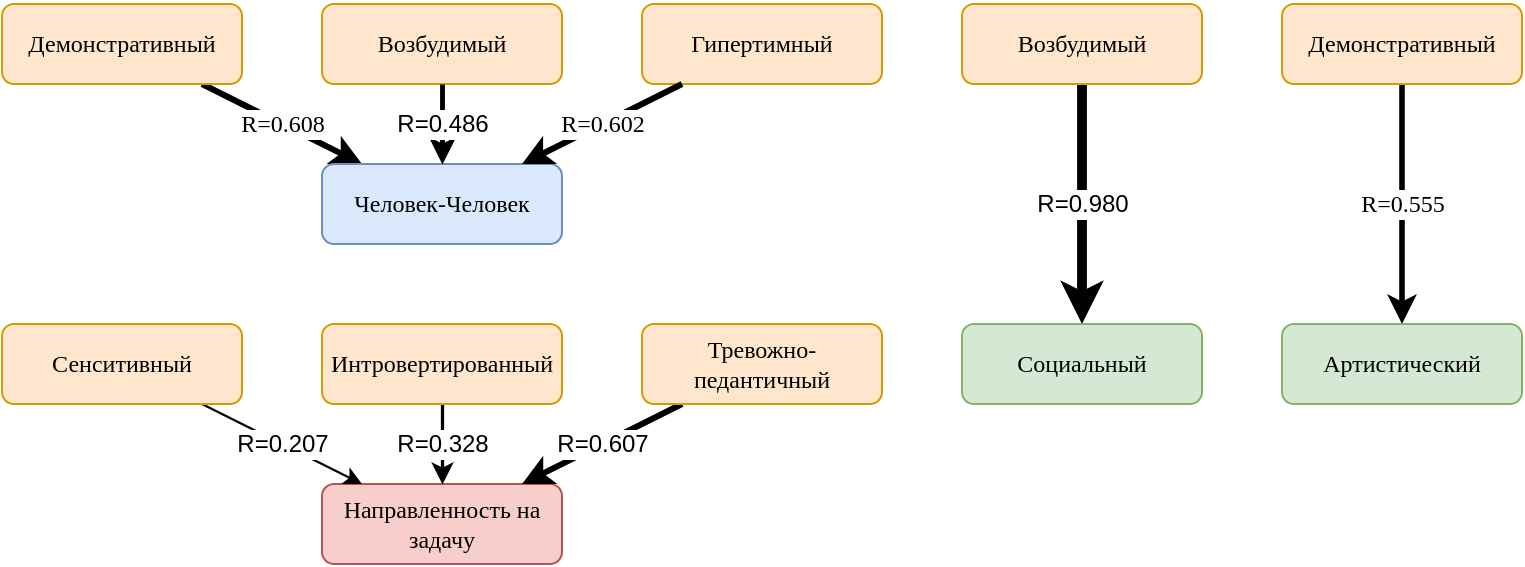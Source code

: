 <mxfile version="27.0.4">
  <diagram name="Страница — 1" id="1lgbH9x4u3ROzhYAGhE-">
    <mxGraphModel dx="1187" dy="931" grid="1" gridSize="10" guides="1" tooltips="1" connect="1" arrows="1" fold="1" page="1" pageScale="1" pageWidth="1169" pageHeight="827" background="none" math="0" shadow="0">
      <root>
        <mxCell id="0" />
        <mxCell id="1" parent="0" />
        <mxCell id="H34q3096vW5ZRXHq4TRd-21" value="R=0.119" style="rounded=0;orthogonalLoop=1;jettySize=auto;html=1;strokeColor=default;strokeWidth=0.595;fontSize=12;fontFamily=Times New Roman;" parent="1" edge="1">
          <mxGeometry relative="1" as="geometry">
            <mxPoint x="316.667" y="200" as="sourcePoint" />
          </mxGeometry>
        </mxCell>
        <mxCell id="H34q3096vW5ZRXHq4TRd-57" value="R=0.486" style="rounded=0;orthogonalLoop=1;jettySize=auto;html=1;fontSize=12;strokeWidth=2.43;" parent="1" edge="1">
          <mxGeometry relative="1" as="geometry">
            <mxPoint x="335" y="40" as="targetPoint" />
          </mxGeometry>
        </mxCell>
        <mxCell id="qwW-FyV9AaIcFxMxt8HV-1" value="R=0.608" style="rounded=0;orthogonalLoop=1;jettySize=auto;html=1;fontFamily=Times New Roman;fontSize=12;strokeWidth=3.04;strokeColor=default;fillOpacity=100;" parent="1" source="qwW-FyV9AaIcFxMxt8HV-2" target="qwW-FyV9AaIcFxMxt8HV-3" edge="1">
          <mxGeometry relative="1" as="geometry" />
        </mxCell>
        <mxCell id="qwW-FyV9AaIcFxMxt8HV-2" value="&lt;span style=&quot;text-align: start; line-height: 19.973px;&quot;&gt;&lt;font&gt;Демонстративный&lt;/font&gt;&lt;/span&gt;&lt;span style=&quot;text-align: start;&quot;&gt;&lt;/span&gt;" style="rounded=1;whiteSpace=wrap;html=1;fontFamily=Times New Roman;fontSize=12;fillColor=#ffe6cc;strokeColor=#d79b00;fillOpacity=100;" parent="1" vertex="1">
          <mxGeometry x="40" y="40" width="120" height="40" as="geometry" />
        </mxCell>
        <mxCell id="qwW-FyV9AaIcFxMxt8HV-3" value="Человек-Человек" style="whiteSpace=wrap;html=1;rounded=1;fontFamily=Times New Roman;fontSize=12;fillColor=#dae8fc;strokeColor=#6c8ebf;fillOpacity=100;" parent="1" vertex="1">
          <mxGeometry x="200" y="120" width="120" height="40" as="geometry" />
        </mxCell>
        <mxCell id="qwW-FyV9AaIcFxMxt8HV-4" value="&lt;span&gt;Гипертимный&lt;/span&gt;" style="rounded=1;whiteSpace=wrap;html=1;fillColor=#ffe6cc;strokeColor=#d79b00;fontFamily=Times New Roman;fontSize=12;fillOpacity=100;" parent="1" vertex="1">
          <mxGeometry x="360" y="40" width="120" height="40" as="geometry" />
        </mxCell>
        <mxCell id="qwW-FyV9AaIcFxMxt8HV-5" value="R=0.602" style="endArrow=classic;html=1;rounded=0;strokeWidth=3.01;fontFamily=Times New Roman;fontSize=12;strokeColor=default;fillOpacity=100;" parent="1" source="qwW-FyV9AaIcFxMxt8HV-4" target="qwW-FyV9AaIcFxMxt8HV-3" edge="1">
          <mxGeometry width="50" height="50" relative="1" as="geometry">
            <mxPoint x="200" y="230" as="sourcePoint" />
            <mxPoint x="250" y="180" as="targetPoint" />
          </mxGeometry>
        </mxCell>
        <mxCell id="qwW-FyV9AaIcFxMxt8HV-6" value="&lt;div&gt;&lt;br&gt;Возбудимый&lt;div&gt;&lt;br style=&quot;font-family: Helvetica;&quot;&gt;&lt;/div&gt;&lt;/div&gt;" style="rounded=1;whiteSpace=wrap;html=1;fillColor=#ffe6cc;strokeColor=#d79b00;fontSize=12;fontFamily=Times New Roman;fillOpacity=100;" parent="1" vertex="1">
          <mxGeometry x="200" y="40" width="120" height="40" as="geometry" />
        </mxCell>
        <mxCell id="qwW-FyV9AaIcFxMxt8HV-8" value="&lt;div&gt;&lt;span style=&quot;background-color: transparent;&quot;&gt;Н&lt;/span&gt;&lt;span style=&quot;background-color: transparent;&quot;&gt;аправленность на задачу&lt;/span&gt;&lt;br&gt;&lt;/div&gt;" style="rounded=1;whiteSpace=wrap;html=1;fillColor=#f8cecc;strokeColor=#b85450;fontSize=12;fontFamily=Times New Roman;fillOpacity=100;" parent="1" vertex="1">
          <mxGeometry x="200" y="280" width="120" height="40" as="geometry" />
        </mxCell>
        <mxCell id="qwW-FyV9AaIcFxMxt8HV-9" value="R=0.207" style="rounded=0;orthogonalLoop=1;jettySize=auto;html=1;fontSize=12;strokeWidth=1.035;fillOpacity=100;" parent="1" source="qwW-FyV9AaIcFxMxt8HV-10" target="qwW-FyV9AaIcFxMxt8HV-8" edge="1">
          <mxGeometry relative="1" as="geometry" />
        </mxCell>
        <mxCell id="qwW-FyV9AaIcFxMxt8HV-10" value="&lt;span&gt;Сенситивный&lt;/span&gt;" style="rounded=1;whiteSpace=wrap;html=1;fillColor=#ffe6cc;strokeColor=#d79b00;fontSize=12;fontFamily=Times New Roman;fillOpacity=100;" parent="1" vertex="1">
          <mxGeometry x="40" y="200" width="120" height="40" as="geometry" />
        </mxCell>
        <mxCell id="qwW-FyV9AaIcFxMxt8HV-11" value="R=0.607" style="rounded=0;orthogonalLoop=1;jettySize=auto;html=1;fontSize=12;strokeWidth=3.035;fillOpacity=100;" parent="1" source="qwW-FyV9AaIcFxMxt8HV-12" target="qwW-FyV9AaIcFxMxt8HV-8" edge="1">
          <mxGeometry relative="1" as="geometry" />
        </mxCell>
        <mxCell id="qwW-FyV9AaIcFxMxt8HV-12" value="&lt;br&gt;&lt;span style=&quot;font-family: &amp;quot;Times New Roman&amp;quot;;&quot;&gt;Тревожно-педантичный&lt;/span&gt;&lt;div&gt;&lt;br&gt;&lt;/div&gt;" style="rounded=1;whiteSpace=wrap;html=1;fillColor=#ffe6cc;strokeColor=#d79b00;fontSize=12;fillOpacity=100;" parent="1" vertex="1">
          <mxGeometry x="360" y="200" width="120" height="40" as="geometry" />
        </mxCell>
        <mxCell id="qwW-FyV9AaIcFxMxt8HV-13" value="R=0.328" style="rounded=0;orthogonalLoop=1;jettySize=auto;html=1;fontSize=12;strokeWidth=1.64;fillOpacity=100;" parent="1" source="qwW-FyV9AaIcFxMxt8HV-14" target="qwW-FyV9AaIcFxMxt8HV-8" edge="1">
          <mxGeometry relative="1" as="geometry" />
        </mxCell>
        <mxCell id="qwW-FyV9AaIcFxMxt8HV-14" value="&lt;span style=&quot;text-align: start; line-height: 19.973px; font-family: &amp;quot;Times New Roman&amp;quot;;&quot;&gt;Интровертированный&lt;/span&gt;&lt;span style=&quot;text-align: start;&quot;&gt;&lt;/span&gt;" style="rounded=1;whiteSpace=wrap;html=1;fillColor=#ffe6cc;strokeColor=#d79b00;fontSize=12;fillOpacity=100;" parent="1" vertex="1">
          <mxGeometry x="200" y="200" width="120" height="40" as="geometry" />
        </mxCell>
        <mxCell id="qwW-FyV9AaIcFxMxt8HV-15" value="R=0.980" style="rounded=0;orthogonalLoop=1;jettySize=auto;html=1;fontSize=12;strokeWidth=4.9;fillOpacity=100;" parent="1" source="qwW-FyV9AaIcFxMxt8HV-16" target="qwW-FyV9AaIcFxMxt8HV-17" edge="1">
          <mxGeometry relative="1" as="geometry" />
        </mxCell>
        <mxCell id="qwW-FyV9AaIcFxMxt8HV-16" value="&lt;br&gt;&lt;span style=&quot;font-family: &amp;quot;Times New Roman&amp;quot;;&quot;&gt;Возбудимый&lt;/span&gt;&lt;div&gt;&lt;br&gt;&lt;/div&gt;" style="rounded=1;whiteSpace=wrap;html=1;fillColor=#ffe6cc;strokeColor=#d79b00;fontSize=12;fillOpacity=100;" parent="1" vertex="1">
          <mxGeometry x="520" y="40" width="120" height="40" as="geometry" />
        </mxCell>
        <mxCell id="qwW-FyV9AaIcFxMxt8HV-17" value="&lt;br&gt;&lt;span style=&quot;font-family: &amp;quot;Times New Roman&amp;quot;;&quot;&gt;Социальный&lt;/span&gt;&lt;div&gt;&lt;br&gt;&lt;/div&gt;" style="rounded=1;whiteSpace=wrap;html=1;fillColor=#d5e8d4;strokeColor=#82b366;fontSize=12;fillOpacity=100;" parent="1" vertex="1">
          <mxGeometry x="520" y="200" width="120" height="40" as="geometry" />
        </mxCell>
        <mxCell id="2lSzlNsTMZILJbVsT5SB-1" value="R=0.486" style="rounded=0;orthogonalLoop=1;jettySize=auto;html=1;fontSize=12;strokeWidth=2.43;" parent="1" source="qwW-FyV9AaIcFxMxt8HV-6" target="qwW-FyV9AaIcFxMxt8HV-3" edge="1">
          <mxGeometry relative="1" as="geometry">
            <mxPoint x="475" y="160" as="sourcePoint" />
            <mxPoint x="325" y="40" as="targetPoint" />
          </mxGeometry>
        </mxCell>
        <mxCell id="ngUTx40D5oE2AacWBWVI-1" value="R=0.555" style="rounded=0;orthogonalLoop=1;jettySize=auto;html=1;strokeWidth=2.775;fontFamily=Times New Roman;fontSize=12;strokeColor=default;" edge="1" parent="1" source="ngUTx40D5oE2AacWBWVI-2" target="ngUTx40D5oE2AacWBWVI-3">
          <mxGeometry relative="1" as="geometry" />
        </mxCell>
        <mxCell id="ngUTx40D5oE2AacWBWVI-2" value="&lt;span style=&quot;text-align: start; line-height: 19.973px;&quot;&gt;&lt;font&gt;Демонстративный&lt;/font&gt;&lt;/span&gt;&lt;span style=&quot;text-align: start;&quot;&gt;&lt;/span&gt;" style="rounded=1;whiteSpace=wrap;html=1;fontFamily=Times New Roman;fontSize=12;fillColor=#ffe6cc;strokeColor=#d79b00;" vertex="1" parent="1">
          <mxGeometry x="680" y="40" width="120" height="40" as="geometry" />
        </mxCell>
        <mxCell id="ngUTx40D5oE2AacWBWVI-3" value="&lt;br&gt;&lt;span&gt;&lt;font&gt;Артистический&lt;/font&gt;&lt;/span&gt;&lt;div&gt;&lt;br&gt;&lt;/div&gt;" style="whiteSpace=wrap;html=1;fontFamily=Times New Roman;fillColor=#d5e8d4;strokeColor=#82b366;rounded=1;fontSize=12;" vertex="1" parent="1">
          <mxGeometry x="680" y="200" width="120" height="40" as="geometry" />
        </mxCell>
      </root>
    </mxGraphModel>
  </diagram>
</mxfile>
